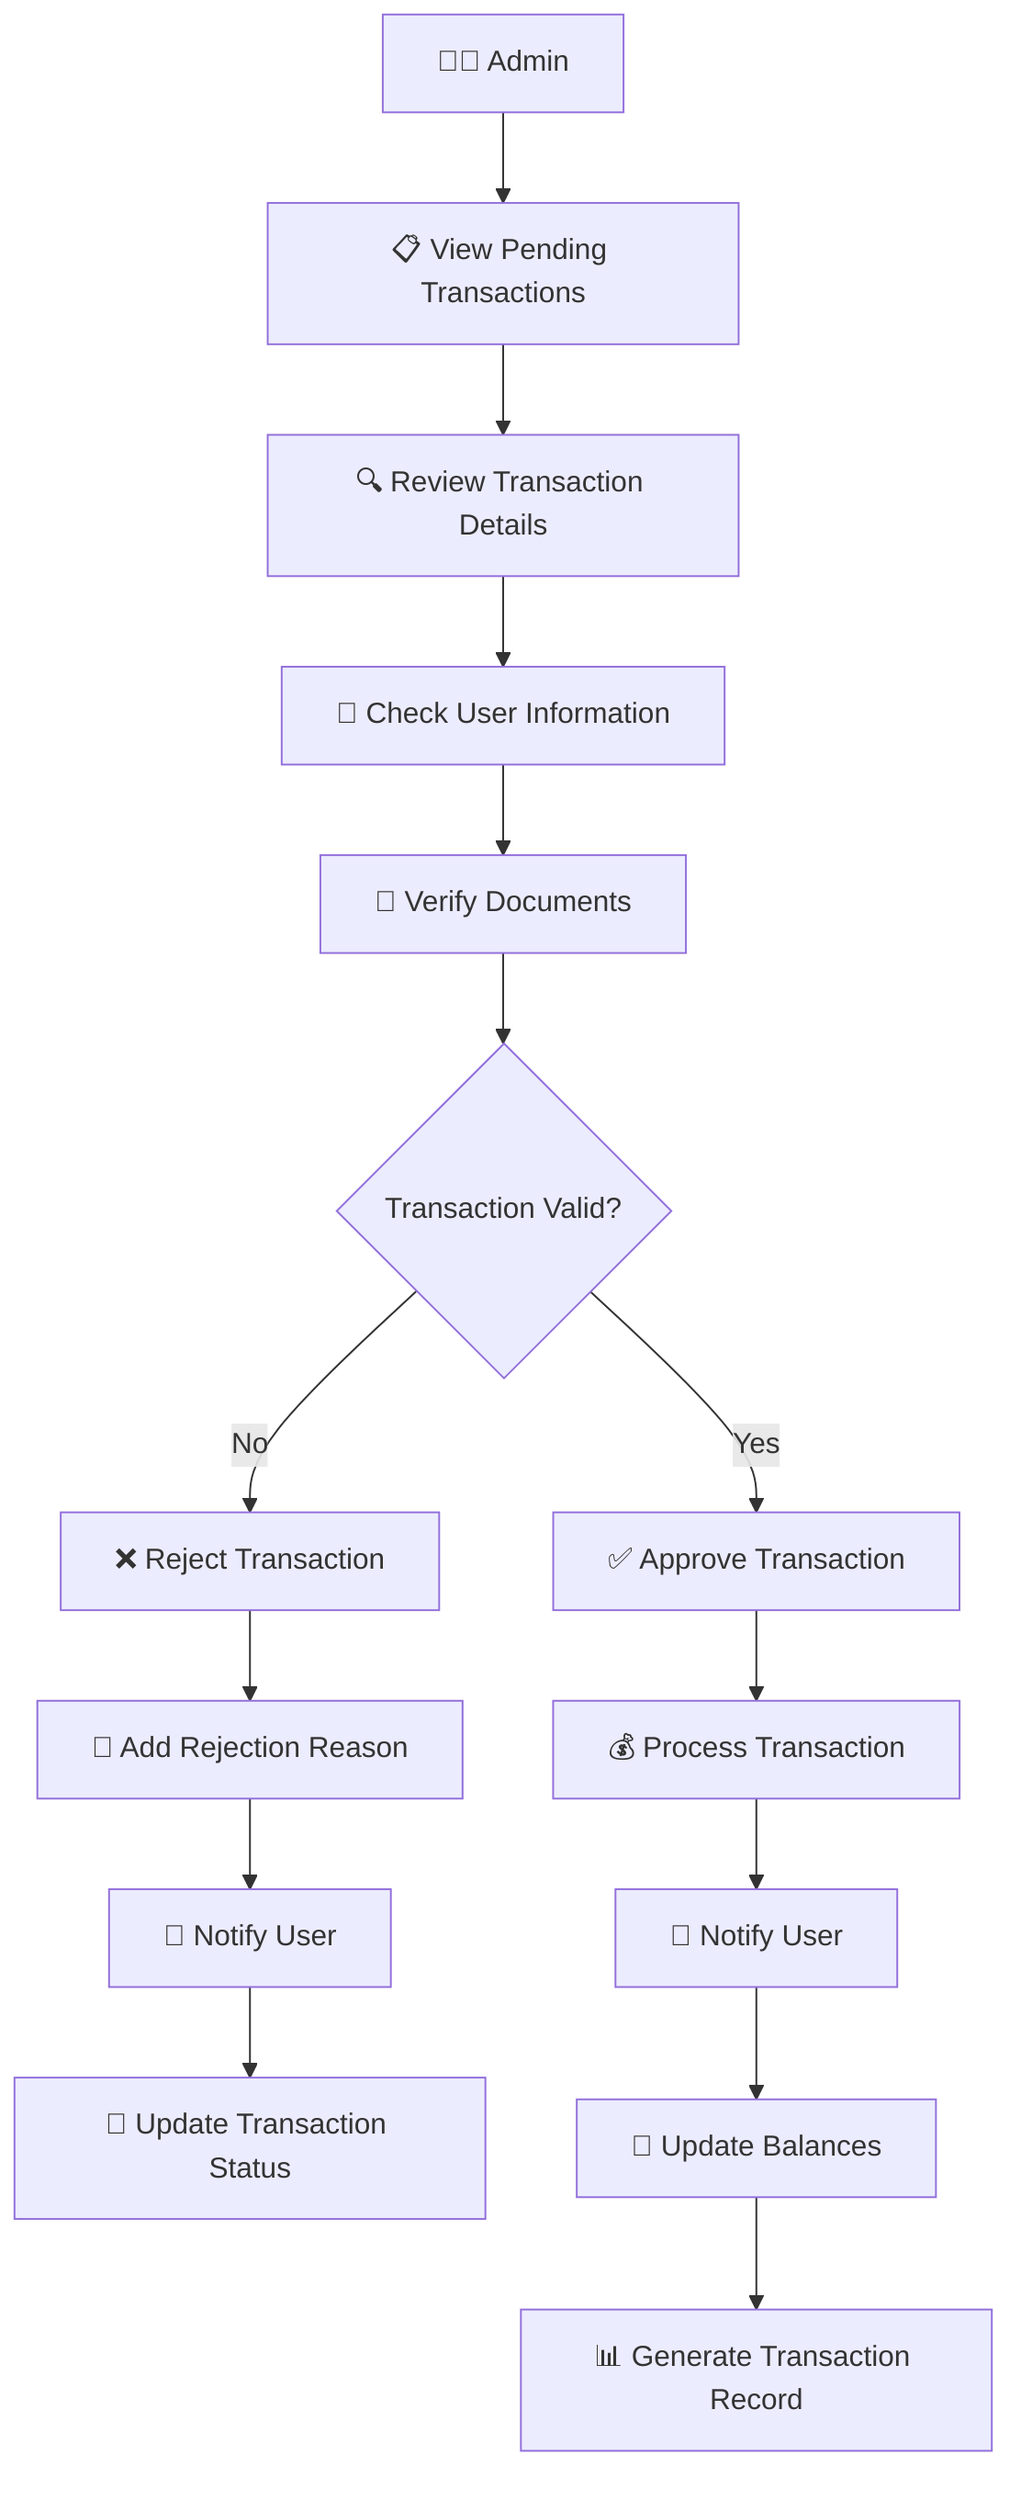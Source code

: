 flowchart TD
    A[👨‍💼 Admin] --> B[📋 View Pending Transactions]
    B --> C[🔍 Review Transaction Details]
    C --> D[👤 Check User Information]
    D --> E[📄 Verify Documents]
    E --> F{Transaction Valid?}
    F -->|No| G[❌ Reject Transaction]
    F -->|Yes| H[✅ Approve Transaction]
    
    G --> I[📝 Add Rejection Reason]
    I --> J[📧 Notify User]
    J --> K[💾 Update Transaction Status]
    
    H --> L[💰 Process Transaction]
    L --> M[📧 Notify User]
    M --> N[💾 Update Balances]
    N --> O[📊 Generate Transaction Record]